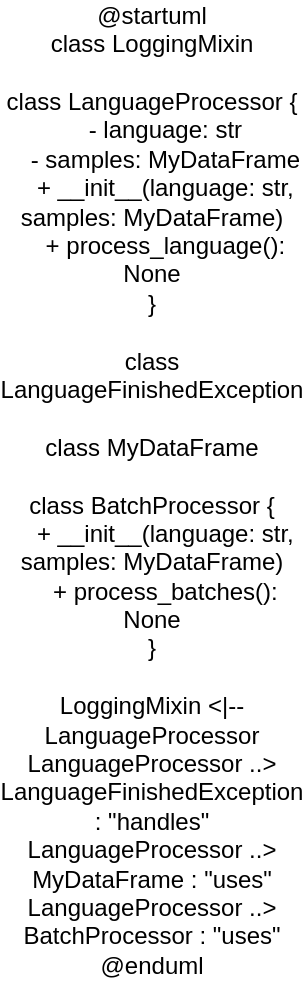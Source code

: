 <mxfile version="24.7.17">
  <diagram name="Seite-1" id="ERUnmVnq5Nm7MtqkxeyB">
    <mxGraphModel dx="1098" dy="803" grid="1" gridSize="10" guides="1" tooltips="1" connect="1" arrows="1" fold="1" page="1" pageScale="1" pageWidth="827" pageHeight="1169" math="0" shadow="0">
      <root>
        <mxCell id="0" />
        <mxCell id="1" parent="0" />
        <mxCell id="obq_eQJdy4OPPNVjdauc-1" value="&lt;div&gt;@startuml&lt;/div&gt;&lt;div&gt;class LoggingMixin&lt;/div&gt;&lt;div&gt;&lt;br&gt;&lt;/div&gt;&lt;div&gt;class LanguageProcessor {&lt;/div&gt;&lt;div&gt;&amp;nbsp; &amp;nbsp; - language: str&lt;/div&gt;&lt;div&gt;&amp;nbsp; &amp;nbsp; - samples: MyDataFrame&lt;/div&gt;&lt;div&gt;&amp;nbsp; &amp;nbsp; + __init__(language: str, samples: MyDataFrame)&lt;/div&gt;&lt;div&gt;&amp;nbsp; &amp;nbsp; + process_language(): None&lt;/div&gt;&lt;div&gt;}&lt;/div&gt;&lt;div&gt;&lt;br&gt;&lt;/div&gt;&lt;div&gt;class LanguageFinishedException&lt;/div&gt;&lt;div&gt;&lt;br&gt;&lt;/div&gt;&lt;div&gt;class MyDataFrame&lt;/div&gt;&lt;div&gt;&lt;br&gt;&lt;/div&gt;&lt;div&gt;class BatchProcessor {&lt;/div&gt;&lt;div&gt;&amp;nbsp; &amp;nbsp; + __init__(language: str, samples: MyDataFrame)&lt;/div&gt;&lt;div&gt;&amp;nbsp; &amp;nbsp; + process_batches(): None&lt;/div&gt;&lt;div&gt;}&lt;/div&gt;&lt;div&gt;&lt;br&gt;&lt;/div&gt;&lt;div&gt;LoggingMixin &amp;lt;|-- LanguageProcessor&lt;/div&gt;&lt;div&gt;LanguageProcessor ..&amp;gt; LanguageFinishedException : &quot;handles&quot;&lt;/div&gt;&lt;div&gt;LanguageProcessor ..&amp;gt; MyDataFrame : &quot;uses&quot;&lt;/div&gt;&lt;div&gt;LanguageProcessor ..&amp;gt; BatchProcessor : &quot;uses&quot;&lt;/div&gt;&lt;div&gt;@enduml&lt;/div&gt;" style="text;html=1;align=center;verticalAlign=middle;whiteSpace=wrap;rounded=0;" vertex="1" parent="1">
          <mxGeometry x="380" y="400" width="60" height="30" as="geometry" />
        </mxCell>
      </root>
    </mxGraphModel>
  </diagram>
</mxfile>
